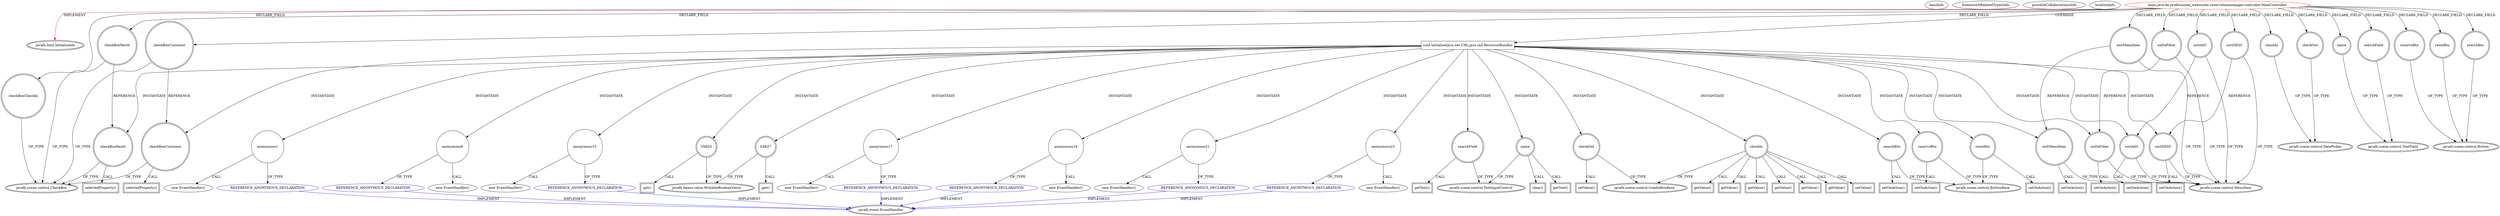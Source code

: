 digraph {
baseInfo[graphId=1080,category="extension_graph",isAnonymous=false,possibleRelation=true]
frameworkRelatedTypesInfo[0="javafx.fxml.Initializable"]
possibleCollaborationsInfo[0="1080~OVERRIDING_METHOD_DECLARATION-INSTANTIATION-~javafx.fxml.Initializable ~javafx.event.EventHandler ~false~true"]
locationInfo[projectName="PatrickOtt-ReservationManager",filePath="/PatrickOtt-ReservationManager/ReservationManager-master/src/main/java/de/professional_webworkx/reservationmanager/controller/MainController.java",contextSignature="MainController",graphId="1080"]
0[label="main.java.de.professional_webworkx.reservationmanager.controller.MainController",vertexType="ROOT_CLIENT_CLASS_DECLARATION",isFrameworkType=false,color=red]
1[label="javafx.fxml.Initializable",vertexType="FRAMEWORK_INTERFACE_TYPE",isFrameworkType=true,peripheries=2]
2[label="checkBoxCheckIn",vertexType="FIELD_DECLARATION",isFrameworkType=true,peripheries=2,shape=circle]
3[label="javafx.scene.control.CheckBox",vertexType="FRAMEWORK_CLASS_TYPE",isFrameworkType=true,peripheries=2]
4[label="checkBoxCustomer",vertexType="FIELD_DECLARATION",isFrameworkType=true,peripheries=2,shape=circle]
6[label="checkBoxResId",vertexType="FIELD_DECLARATION",isFrameworkType=true,peripheries=2,shape=circle]
8[label="checkIn",vertexType="FIELD_DECLARATION",isFrameworkType=true,peripheries=2,shape=circle]
9[label="javafx.scene.control.DatePicker",vertexType="FRAMEWORK_CLASS_TYPE",isFrameworkType=true,peripheries=2]
10[label="checkOut",vertexType="FIELD_DECLARATION",isFrameworkType=true,peripheries=2,shape=circle]
12[label="exitMenuItem",vertexType="FIELD_DECLARATION",isFrameworkType=true,peripheries=2,shape=circle]
13[label="javafx.scene.control.MenuItem",vertexType="FRAMEWORK_CLASS_TYPE",isFrameworkType=true,peripheries=2]
14[label="name",vertexType="FIELD_DECLARATION",isFrameworkType=true,peripheries=2,shape=circle]
15[label="javafx.scene.control.TextField",vertexType="FRAMEWORK_CLASS_TYPE",isFrameworkType=true,peripheries=2]
16[label="reserveBtn",vertexType="FIELD_DECLARATION",isFrameworkType=true,peripheries=2,shape=circle]
17[label="javafx.scene.control.Button",vertexType="FRAMEWORK_CLASS_TYPE",isFrameworkType=true,peripheries=2]
18[label="resetBtn",vertexType="FIELD_DECLARATION",isFrameworkType=true,peripheries=2,shape=circle]
20[label="searchBtn",vertexType="FIELD_DECLARATION",isFrameworkType=true,peripheries=2,shape=circle]
22[label="searchField",vertexType="FIELD_DECLARATION",isFrameworkType=true,peripheries=2,shape=circle]
24[label="sortASC",vertexType="FIELD_DECLARATION",isFrameworkType=true,peripheries=2,shape=circle]
26[label="sortDESC",vertexType="FIELD_DECLARATION",isFrameworkType=true,peripheries=2,shape=circle]
28[label="unDoFilter",vertexType="FIELD_DECLARATION",isFrameworkType=true,peripheries=2,shape=circle]
30[label="void initialize(java.net.URL,java.util.ResourceBundle)",vertexType="OVERRIDING_METHOD_DECLARATION",isFrameworkType=false,shape=box]
31[label="resetBtn",vertexType="VARIABLE_EXPRESION",isFrameworkType=true,peripheries=2,shape=circle]
33[label="javafx.scene.control.ButtonBase",vertexType="FRAMEWORK_CLASS_TYPE",isFrameworkType=true,peripheries=2]
32[label="setOnAction()",vertexType="INSIDE_CALL",isFrameworkType=true,peripheries=2,shape=box]
35[label="anonymous1",vertexType="VARIABLE_EXPRESION",isFrameworkType=false,shape=circle]
36[label="REFERENCE_ANONYMOUS_DECLARATION",vertexType="REFERENCE_ANONYMOUS_DECLARATION",isFrameworkType=false,color=blue]
37[label="javafx.event.EventHandler",vertexType="FRAMEWORK_INTERFACE_TYPE",isFrameworkType=true,peripheries=2]
34[label="new EventHandler()",vertexType="CONSTRUCTOR_CALL",isFrameworkType=false]
38[label="name",vertexType="VARIABLE_EXPRESION",isFrameworkType=true,peripheries=2,shape=circle]
40[label="javafx.scene.control.TextInputControl",vertexType="FRAMEWORK_CLASS_TYPE",isFrameworkType=true,peripheries=2]
39[label="clear()",vertexType="INSIDE_CALL",isFrameworkType=true,peripheries=2,shape=box]
41[label="checkIn",vertexType="VARIABLE_EXPRESION",isFrameworkType=true,peripheries=2,shape=circle]
43[label="javafx.scene.control.ComboBoxBase",vertexType="FRAMEWORK_CLASS_TYPE",isFrameworkType=true,peripheries=2]
42[label="setValue()",vertexType="INSIDE_CALL",isFrameworkType=true,peripheries=2,shape=box]
44[label="checkOut",vertexType="VARIABLE_EXPRESION",isFrameworkType=true,peripheries=2,shape=circle]
45[label="setValue()",vertexType="INSIDE_CALL",isFrameworkType=true,peripheries=2,shape=box]
47[label="reserveBtn",vertexType="VARIABLE_EXPRESION",isFrameworkType=true,peripheries=2,shape=circle]
48[label="setOnAction()",vertexType="INSIDE_CALL",isFrameworkType=true,peripheries=2,shape=box]
51[label="anonymous6",vertexType="VARIABLE_EXPRESION",isFrameworkType=false,shape=circle]
52[label="REFERENCE_ANONYMOUS_DECLARATION",vertexType="REFERENCE_ANONYMOUS_DECLARATION",isFrameworkType=false,color=blue]
50[label="new EventHandler()",vertexType="CONSTRUCTOR_CALL",isFrameworkType=false]
55[label="getText()",vertexType="INSIDE_CALL",isFrameworkType=true,peripheries=2,shape=box]
57[label="getValue()",vertexType="INSIDE_CALL",isFrameworkType=true,peripheries=2,shape=box]
59[label="getValue()",vertexType="INSIDE_CALL",isFrameworkType=true,peripheries=2,shape=box]
61[label="getValue()",vertexType="INSIDE_CALL",isFrameworkType=true,peripheries=2,shape=box]
63[label="getValue()",vertexType="INSIDE_CALL",isFrameworkType=true,peripheries=2,shape=box]
65[label="getValue()",vertexType="INSIDE_CALL",isFrameworkType=true,peripheries=2,shape=box]
67[label="getValue()",vertexType="INSIDE_CALL",isFrameworkType=true,peripheries=2,shape=box]
68[label="sortASC",vertexType="VARIABLE_EXPRESION",isFrameworkType=true,peripheries=2,shape=circle]
69[label="setOnAction()",vertexType="INSIDE_CALL",isFrameworkType=true,peripheries=2,shape=box]
72[label="anonymous15",vertexType="VARIABLE_EXPRESION",isFrameworkType=false,shape=circle]
73[label="REFERENCE_ANONYMOUS_DECLARATION",vertexType="REFERENCE_ANONYMOUS_DECLARATION",isFrameworkType=false,color=blue]
71[label="new EventHandler()",vertexType="CONSTRUCTOR_CALL",isFrameworkType=false]
75[label="sortDESC",vertexType="VARIABLE_EXPRESION",isFrameworkType=true,peripheries=2,shape=circle]
76[label="setOnAction()",vertexType="INSIDE_CALL",isFrameworkType=true,peripheries=2,shape=box]
79[label="anonymous17",vertexType="VARIABLE_EXPRESION",isFrameworkType=false,shape=circle]
80[label="REFERENCE_ANONYMOUS_DECLARATION",vertexType="REFERENCE_ANONYMOUS_DECLARATION",isFrameworkType=false,color=blue]
78[label="new EventHandler()",vertexType="CONSTRUCTOR_CALL",isFrameworkType=false]
82[label="exitMenuItem",vertexType="VARIABLE_EXPRESION",isFrameworkType=true,peripheries=2,shape=circle]
83[label="setOnAction()",vertexType="INSIDE_CALL",isFrameworkType=true,peripheries=2,shape=box]
86[label="anonymous19",vertexType="VARIABLE_EXPRESION",isFrameworkType=false,shape=circle]
87[label="REFERENCE_ANONYMOUS_DECLARATION",vertexType="REFERENCE_ANONYMOUS_DECLARATION",isFrameworkType=false,color=blue]
85[label="new EventHandler()",vertexType="CONSTRUCTOR_CALL",isFrameworkType=false]
89[label="unDoFilter",vertexType="VARIABLE_EXPRESION",isFrameworkType=true,peripheries=2,shape=circle]
90[label="setOnAction()",vertexType="INSIDE_CALL",isFrameworkType=true,peripheries=2,shape=box]
93[label="anonymous21",vertexType="VARIABLE_EXPRESION",isFrameworkType=false,shape=circle]
94[label="REFERENCE_ANONYMOUS_DECLARATION",vertexType="REFERENCE_ANONYMOUS_DECLARATION",isFrameworkType=false,color=blue]
92[label="new EventHandler()",vertexType="CONSTRUCTOR_CALL",isFrameworkType=false]
96[label="searchBtn",vertexType="VARIABLE_EXPRESION",isFrameworkType=true,peripheries=2,shape=circle]
97[label="setOnAction()",vertexType="INSIDE_CALL",isFrameworkType=true,peripheries=2,shape=box]
100[label="anonymous23",vertexType="VARIABLE_EXPRESION",isFrameworkType=false,shape=circle]
101[label="REFERENCE_ANONYMOUS_DECLARATION",vertexType="REFERENCE_ANONYMOUS_DECLARATION",isFrameworkType=false,color=blue]
99[label="new EventHandler()",vertexType="CONSTRUCTOR_CALL",isFrameworkType=false]
103[label="searchField",vertexType="VARIABLE_EXPRESION",isFrameworkType=true,peripheries=2,shape=circle]
104[label="getText()",vertexType="INSIDE_CALL",isFrameworkType=true,peripheries=2,shape=box]
106[label="VAR25",vertexType="VARIABLE_EXPRESION",isFrameworkType=true,peripheries=2,shape=circle]
108[label="javafx.beans.value.WritableBooleanValue",vertexType="FRAMEWORK_INTERFACE_TYPE",isFrameworkType=true,peripheries=2]
107[label="get()",vertexType="INSIDE_CALL",isFrameworkType=true,peripheries=2,shape=box]
109[label="checkBoxResId",vertexType="VARIABLE_EXPRESION",isFrameworkType=true,peripheries=2,shape=circle]
110[label="selectedProperty()",vertexType="INSIDE_CALL",isFrameworkType=true,peripheries=2,shape=box]
112[label="VAR27",vertexType="VARIABLE_EXPRESION",isFrameworkType=true,peripheries=2,shape=circle]
113[label="get()",vertexType="INSIDE_CALL",isFrameworkType=true,peripheries=2,shape=box]
115[label="checkBoxCustomer",vertexType="VARIABLE_EXPRESION",isFrameworkType=true,peripheries=2,shape=circle]
116[label="selectedProperty()",vertexType="INSIDE_CALL",isFrameworkType=true,peripheries=2,shape=box]
0->1[label="IMPLEMENT",color=red]
0->2[label="DECLARE_FIELD"]
2->3[label="OF_TYPE"]
0->4[label="DECLARE_FIELD"]
4->3[label="OF_TYPE"]
0->6[label="DECLARE_FIELD"]
6->3[label="OF_TYPE"]
0->8[label="DECLARE_FIELD"]
8->9[label="OF_TYPE"]
0->10[label="DECLARE_FIELD"]
10->9[label="OF_TYPE"]
0->12[label="DECLARE_FIELD"]
12->13[label="OF_TYPE"]
0->14[label="DECLARE_FIELD"]
14->15[label="OF_TYPE"]
0->16[label="DECLARE_FIELD"]
16->17[label="OF_TYPE"]
0->18[label="DECLARE_FIELD"]
18->17[label="OF_TYPE"]
0->20[label="DECLARE_FIELD"]
20->17[label="OF_TYPE"]
0->22[label="DECLARE_FIELD"]
22->15[label="OF_TYPE"]
0->24[label="DECLARE_FIELD"]
24->13[label="OF_TYPE"]
0->26[label="DECLARE_FIELD"]
26->13[label="OF_TYPE"]
0->28[label="DECLARE_FIELD"]
28->13[label="OF_TYPE"]
0->30[label="OVERRIDE"]
30->31[label="INSTANTIATE"]
31->33[label="OF_TYPE"]
31->32[label="CALL"]
30->35[label="INSTANTIATE"]
36->37[label="IMPLEMENT",color=blue]
35->36[label="OF_TYPE"]
35->34[label="CALL"]
30->38[label="INSTANTIATE"]
38->40[label="OF_TYPE"]
38->39[label="CALL"]
30->41[label="INSTANTIATE"]
41->43[label="OF_TYPE"]
41->42[label="CALL"]
30->44[label="INSTANTIATE"]
44->43[label="OF_TYPE"]
44->45[label="CALL"]
30->47[label="INSTANTIATE"]
47->33[label="OF_TYPE"]
47->48[label="CALL"]
30->51[label="INSTANTIATE"]
52->37[label="IMPLEMENT",color=blue]
51->52[label="OF_TYPE"]
51->50[label="CALL"]
38->55[label="CALL"]
41->57[label="CALL"]
41->59[label="CALL"]
41->61[label="CALL"]
41->63[label="CALL"]
41->65[label="CALL"]
41->67[label="CALL"]
30->68[label="INSTANTIATE"]
24->68[label="REFERENCE"]
68->13[label="OF_TYPE"]
68->69[label="CALL"]
30->72[label="INSTANTIATE"]
73->37[label="IMPLEMENT",color=blue]
72->73[label="OF_TYPE"]
72->71[label="CALL"]
30->75[label="INSTANTIATE"]
26->75[label="REFERENCE"]
75->13[label="OF_TYPE"]
75->76[label="CALL"]
30->79[label="INSTANTIATE"]
80->37[label="IMPLEMENT",color=blue]
79->80[label="OF_TYPE"]
79->78[label="CALL"]
30->82[label="INSTANTIATE"]
12->82[label="REFERENCE"]
82->13[label="OF_TYPE"]
82->83[label="CALL"]
30->86[label="INSTANTIATE"]
87->37[label="IMPLEMENT",color=blue]
86->87[label="OF_TYPE"]
86->85[label="CALL"]
30->89[label="INSTANTIATE"]
28->89[label="REFERENCE"]
89->13[label="OF_TYPE"]
89->90[label="CALL"]
30->93[label="INSTANTIATE"]
94->37[label="IMPLEMENT",color=blue]
93->94[label="OF_TYPE"]
93->92[label="CALL"]
30->96[label="INSTANTIATE"]
96->33[label="OF_TYPE"]
96->97[label="CALL"]
30->100[label="INSTANTIATE"]
101->37[label="IMPLEMENT",color=blue]
100->101[label="OF_TYPE"]
100->99[label="CALL"]
30->103[label="INSTANTIATE"]
103->40[label="OF_TYPE"]
103->104[label="CALL"]
30->106[label="INSTANTIATE"]
106->108[label="OF_TYPE"]
106->107[label="CALL"]
30->109[label="INSTANTIATE"]
6->109[label="REFERENCE"]
109->3[label="OF_TYPE"]
109->110[label="CALL"]
30->112[label="INSTANTIATE"]
112->108[label="OF_TYPE"]
112->113[label="CALL"]
30->115[label="INSTANTIATE"]
4->115[label="REFERENCE"]
115->3[label="OF_TYPE"]
115->116[label="CALL"]
}
